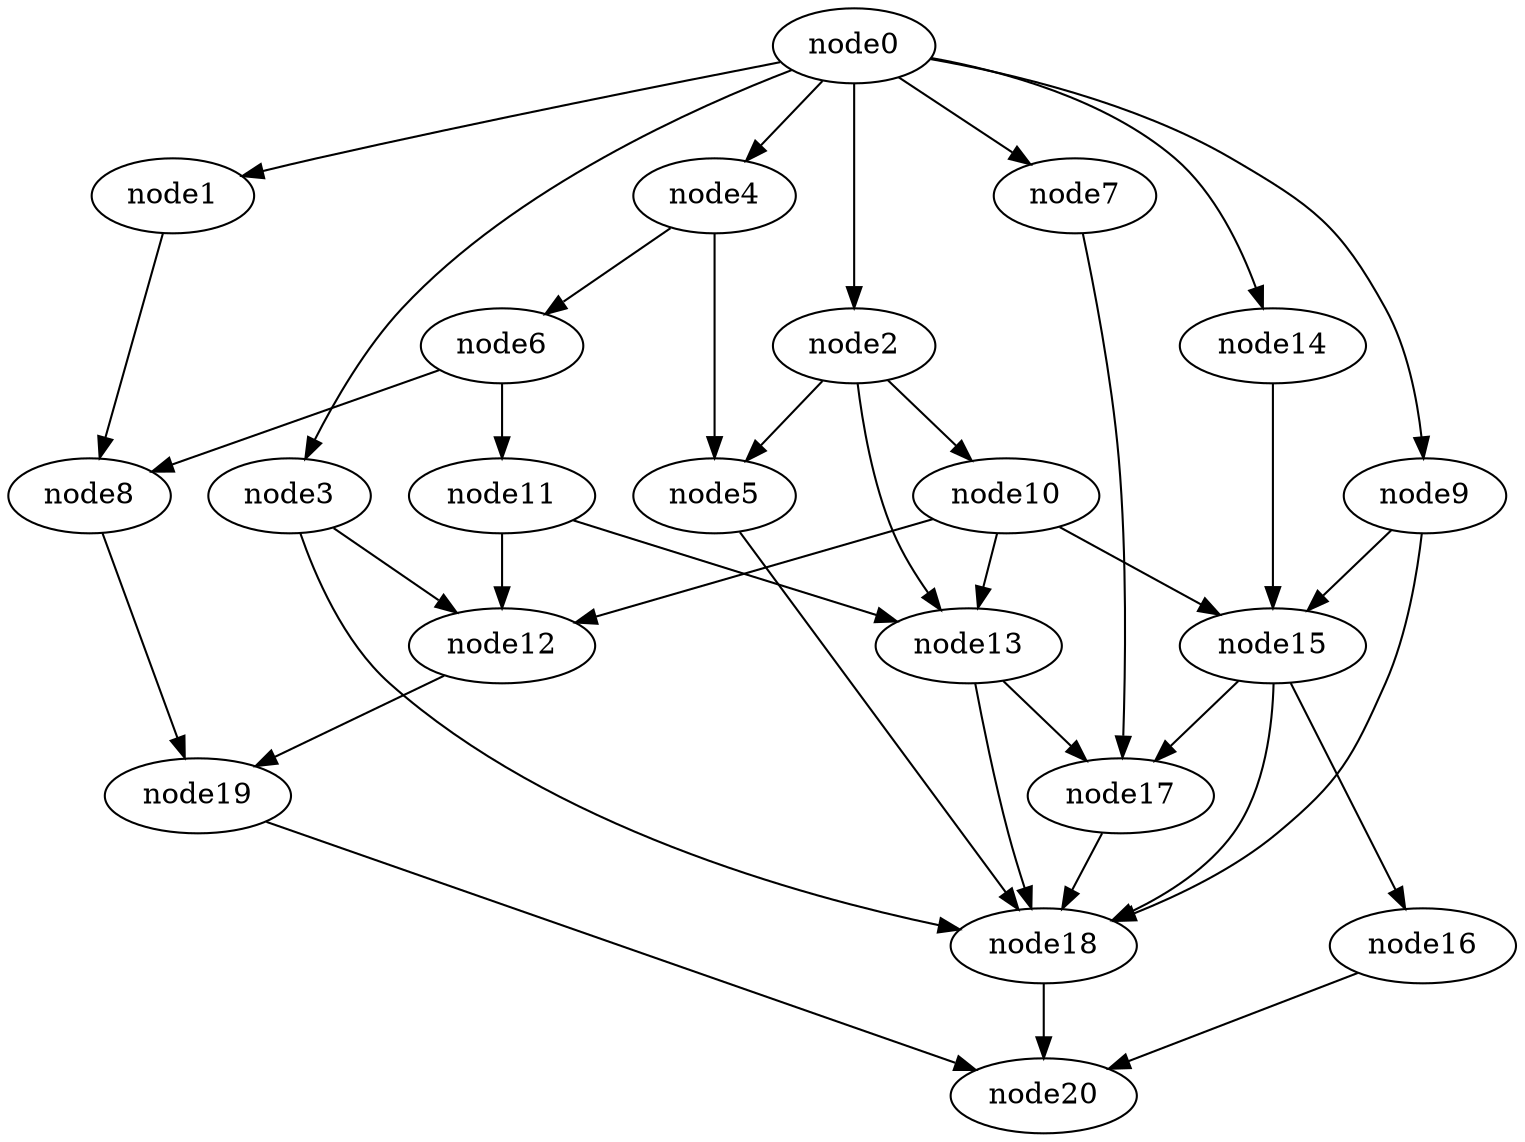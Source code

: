 digraph g{
	node20
	node19 -> node20
	node18 -> node20
	node17 -> node18
	node16 -> node20
	node15 -> node18
	node15 -> node17
	node15 -> node16
	node14 -> node15
	node13 -> node18
	node13 -> node17
	node12 -> node19
	node11 -> node13
	node11 -> node12
	node10 -> node15
	node10 -> node13
	node10 -> node12
	node9 -> node18
	node9 -> node15
	node8 -> node19
	node7 -> node17
	node6 -> node11
	node6 -> node8
	node5 -> node18
	node4 -> node6
	node4 -> node5
	node3 -> node18
	node3 -> node12
	node2 -> node13
	node2 -> node10
	node2 -> node5
	node1 -> node8
	node0 -> node14
	node0 -> node9
	node0 -> node7
	node0 -> node4
	node0 -> node3
	node0 -> node2
	node0 -> node1
}
